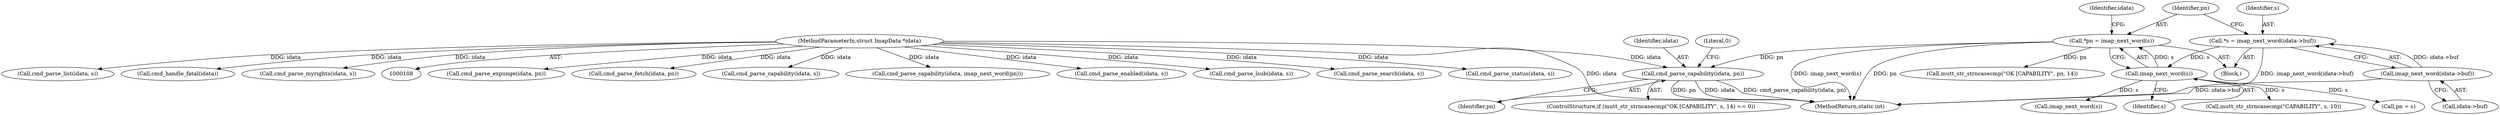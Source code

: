 digraph "0_neomutt_36a29280448097f34ce9c94606195f2ac643fed1@pointer" {
"1000267" [label="(Call,cmd_parse_capability(idata, pn))"];
"1000109" [label="(MethodParameterIn,struct ImapData *idata)"];
"1000123" [label="(Call,*pn = imap_next_word(s))"];
"1000125" [label="(Call,imap_next_word(s))"];
"1000116" [label="(Call,*s = imap_next_word(idata->buf))"];
"1000118" [label="(Call,imap_next_word(idata->buf))"];
"1000268" [label="(Identifier,idata)"];
"1000269" [label="(Identifier,pn)"];
"1000260" [label="(ControlStructure,if (mutt_str_strncasecmp(\"OK [CAPABILITY\", s, 14) == 0))"];
"1000234" [label="(Call,cmd_parse_expunge(idata, pn))"];
"1000245" [label="(Call,cmd_parse_fetch(idata, pn))"];
"1000110" [label="(Block,)"];
"1000401" [label="(Literal,0)"];
"1000117" [label="(Identifier,s)"];
"1000256" [label="(Call,cmd_parse_capability(idata, s))"];
"1000278" [label="(Call,cmd_parse_capability(idata, imap_next_word(pn)))"];
"1000109" [label="(MethodParameterIn,struct ImapData *idata)"];
"1000119" [label="(Call,idata->buf)"];
"1000402" [label="(MethodReturn,static int)"];
"1000345" [label="(Call,cmd_parse_enabled(idata, s))"];
"1000301" [label="(Call,cmd_parse_lsub(idata, s))"];
"1000323" [label="(Call,cmd_parse_search(idata, s))"];
"1000140" [label="(Call,pn = s)"];
"1000145" [label="(Call,imap_next_word(s))"];
"1000267" [label="(Call,cmd_parse_capability(idata, pn))"];
"1000334" [label="(Call,cmd_parse_status(idata, s))"];
"1000125" [label="(Call,imap_next_word(s))"];
"1000131" [label="(Identifier,idata)"];
"1000290" [label="(Call,cmd_parse_list(idata, s))"];
"1000116" [label="(Call,*s = imap_next_word(idata->buf))"];
"1000118" [label="(Call,imap_next_word(idata->buf))"];
"1000273" [label="(Call,mutt_str_strncasecmp(\"OK [CAPABILITY\", pn, 14))"];
"1000123" [label="(Call,*pn = imap_next_word(s))"];
"1000376" [label="(Call,cmd_handle_fatal(idata))"];
"1000124" [label="(Identifier,pn)"];
"1000126" [label="(Identifier,s)"];
"1000251" [label="(Call,mutt_str_strncasecmp(\"CAPABILITY\", s, 10))"];
"1000312" [label="(Call,cmd_parse_myrights(idata, s))"];
"1000267" -> "1000260"  [label="AST: "];
"1000267" -> "1000269"  [label="CFG: "];
"1000268" -> "1000267"  [label="AST: "];
"1000269" -> "1000267"  [label="AST: "];
"1000401" -> "1000267"  [label="CFG: "];
"1000267" -> "1000402"  [label="DDG: pn"];
"1000267" -> "1000402"  [label="DDG: idata"];
"1000267" -> "1000402"  [label="DDG: cmd_parse_capability(idata, pn)"];
"1000109" -> "1000267"  [label="DDG: idata"];
"1000123" -> "1000267"  [label="DDG: pn"];
"1000109" -> "1000108"  [label="AST: "];
"1000109" -> "1000402"  [label="DDG: idata"];
"1000109" -> "1000234"  [label="DDG: idata"];
"1000109" -> "1000245"  [label="DDG: idata"];
"1000109" -> "1000256"  [label="DDG: idata"];
"1000109" -> "1000278"  [label="DDG: idata"];
"1000109" -> "1000290"  [label="DDG: idata"];
"1000109" -> "1000301"  [label="DDG: idata"];
"1000109" -> "1000312"  [label="DDG: idata"];
"1000109" -> "1000323"  [label="DDG: idata"];
"1000109" -> "1000334"  [label="DDG: idata"];
"1000109" -> "1000345"  [label="DDG: idata"];
"1000109" -> "1000376"  [label="DDG: idata"];
"1000123" -> "1000110"  [label="AST: "];
"1000123" -> "1000125"  [label="CFG: "];
"1000124" -> "1000123"  [label="AST: "];
"1000125" -> "1000123"  [label="AST: "];
"1000131" -> "1000123"  [label="CFG: "];
"1000123" -> "1000402"  [label="DDG: imap_next_word(s)"];
"1000123" -> "1000402"  [label="DDG: pn"];
"1000125" -> "1000123"  [label="DDG: s"];
"1000123" -> "1000273"  [label="DDG: pn"];
"1000125" -> "1000126"  [label="CFG: "];
"1000126" -> "1000125"  [label="AST: "];
"1000116" -> "1000125"  [label="DDG: s"];
"1000125" -> "1000140"  [label="DDG: s"];
"1000125" -> "1000145"  [label="DDG: s"];
"1000125" -> "1000251"  [label="DDG: s"];
"1000116" -> "1000110"  [label="AST: "];
"1000116" -> "1000118"  [label="CFG: "];
"1000117" -> "1000116"  [label="AST: "];
"1000118" -> "1000116"  [label="AST: "];
"1000124" -> "1000116"  [label="CFG: "];
"1000116" -> "1000402"  [label="DDG: imap_next_word(idata->buf)"];
"1000118" -> "1000116"  [label="DDG: idata->buf"];
"1000118" -> "1000119"  [label="CFG: "];
"1000119" -> "1000118"  [label="AST: "];
"1000118" -> "1000402"  [label="DDG: idata->buf"];
}
